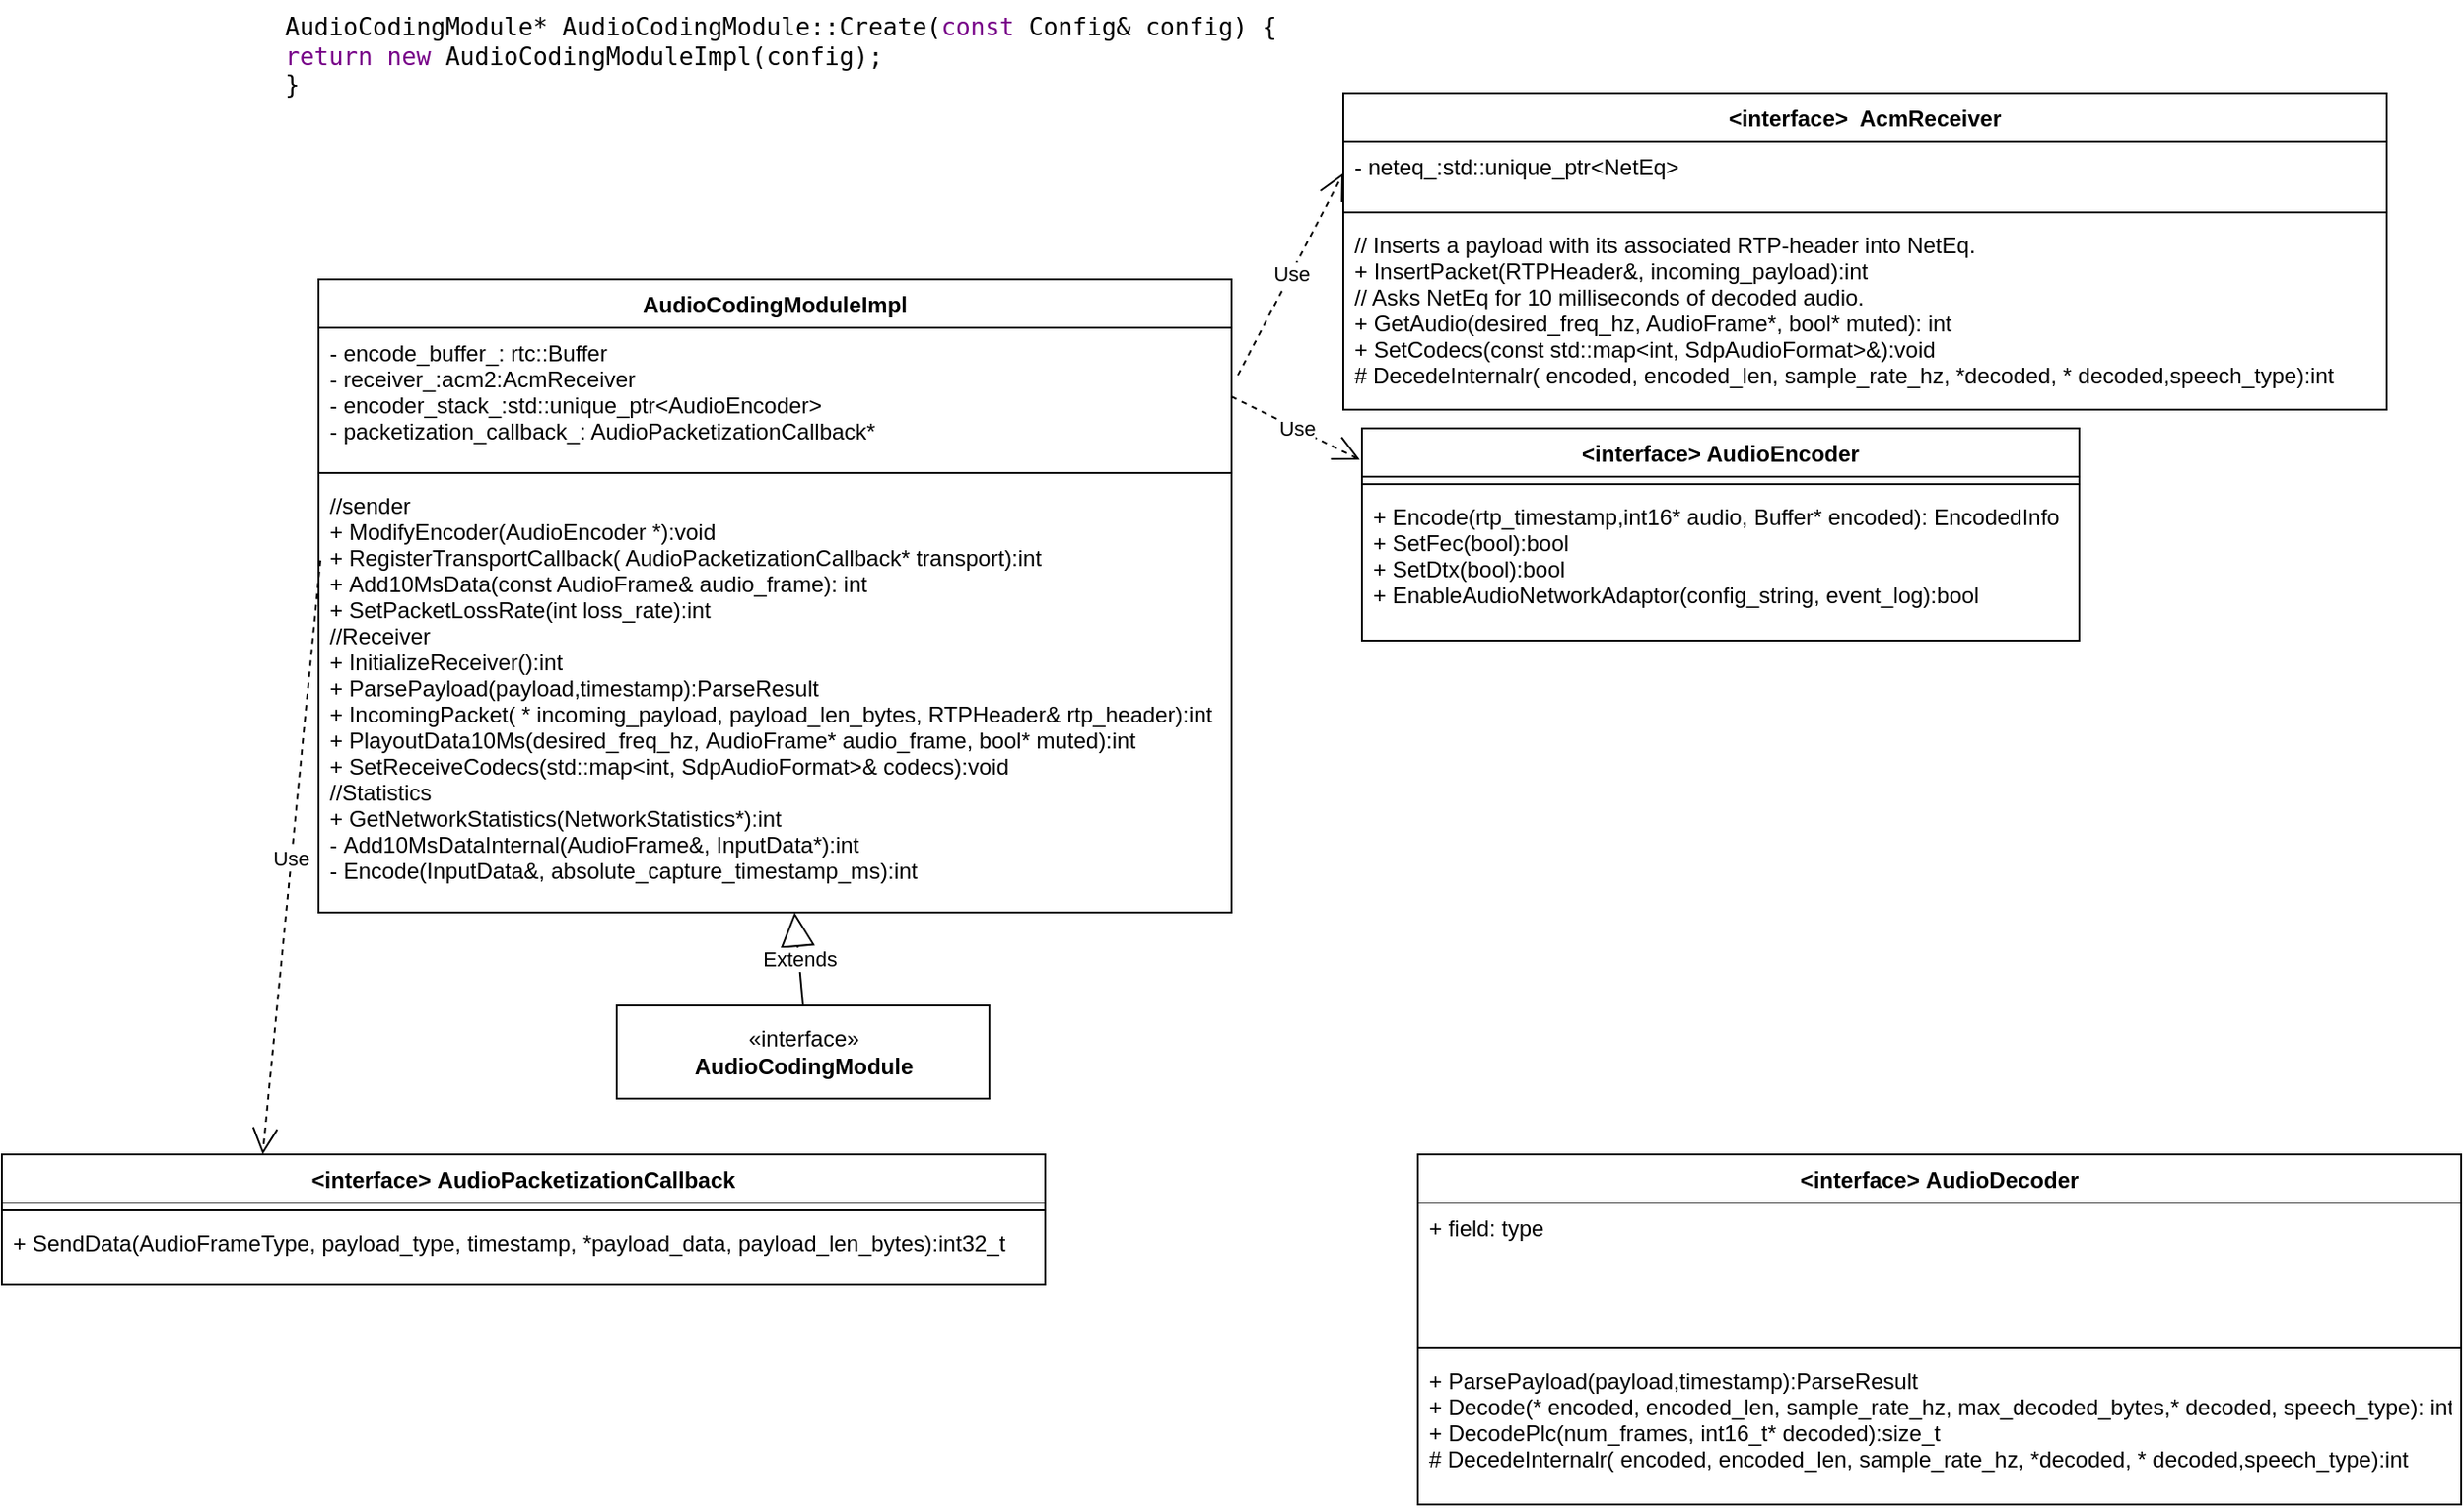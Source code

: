 <mxfile version="20.2.4" type="github">
  <diagram id="__t5j2zCFiW3Rvz2Qufi" name="Page-1">
    <mxGraphModel dx="1848" dy="1682" grid="1" gridSize="10" guides="1" tooltips="1" connect="1" arrows="1" fold="1" page="1" pageScale="1" pageWidth="850" pageHeight="1100" math="0" shadow="0">
      <root>
        <mxCell id="0" />
        <mxCell id="1" parent="0" />
        <mxCell id="_X0fKtTXYEG9xx71EDyo-1" value="&lt;interface&gt; AudioEncoder " style="swimlane;fontStyle=1;align=center;verticalAlign=top;childLayout=stackLayout;horizontal=1;startSize=26;horizontalStack=0;resizeParent=1;resizeParentMax=0;resizeLast=0;collapsible=1;marginBottom=0;" parent="1" vertex="1">
          <mxGeometry x="70" y="-80" width="385" height="114" as="geometry" />
        </mxCell>
        <mxCell id="_X0fKtTXYEG9xx71EDyo-3" value="" style="line;strokeWidth=1;fillColor=none;align=left;verticalAlign=middle;spacingTop=-1;spacingLeft=3;spacingRight=3;rotatable=0;labelPosition=right;points=[];portConstraint=eastwest;" parent="_X0fKtTXYEG9xx71EDyo-1" vertex="1">
          <mxGeometry y="26" width="385" height="8" as="geometry" />
        </mxCell>
        <mxCell id="_X0fKtTXYEG9xx71EDyo-4" value="+ Encode(rtp_timestamp,int16* audio, Buffer* encoded): EncodedInfo&#xa;+ SetFec(bool):bool&#xa;+ SetDtx(bool):bool&#xa;+ EnableAudioNetworkAdaptor(config_string, event_log):bool" style="text;strokeColor=none;fillColor=none;align=left;verticalAlign=top;spacingLeft=4;spacingRight=4;overflow=hidden;rotatable=0;points=[[0,0.5],[1,0.5]];portConstraint=eastwest;" parent="_X0fKtTXYEG9xx71EDyo-1" vertex="1">
          <mxGeometry y="34" width="385" height="80" as="geometry" />
        </mxCell>
        <mxCell id="_X0fKtTXYEG9xx71EDyo-6" value="&lt;interface&gt; AudioDecoder" style="swimlane;fontStyle=1;align=center;verticalAlign=top;childLayout=stackLayout;horizontal=1;startSize=26;horizontalStack=0;resizeParent=1;resizeParentMax=0;resizeLast=0;collapsible=1;marginBottom=0;" parent="1" vertex="1">
          <mxGeometry x="100" y="310" width="560" height="188" as="geometry" />
        </mxCell>
        <mxCell id="_X0fKtTXYEG9xx71EDyo-7" value="+ field: type" style="text;strokeColor=none;fillColor=none;align=left;verticalAlign=top;spacingLeft=4;spacingRight=4;overflow=hidden;rotatable=0;points=[[0,0.5],[1,0.5]];portConstraint=eastwest;" parent="_X0fKtTXYEG9xx71EDyo-6" vertex="1">
          <mxGeometry y="26" width="560" height="74" as="geometry" />
        </mxCell>
        <mxCell id="_X0fKtTXYEG9xx71EDyo-8" value="" style="line;strokeWidth=1;fillColor=none;align=left;verticalAlign=middle;spacingTop=-1;spacingLeft=3;spacingRight=3;rotatable=0;labelPosition=right;points=[];portConstraint=eastwest;" parent="_X0fKtTXYEG9xx71EDyo-6" vertex="1">
          <mxGeometry y="100" width="560" height="8" as="geometry" />
        </mxCell>
        <mxCell id="_X0fKtTXYEG9xx71EDyo-9" value="+ ParsePayload(payload,timestamp):ParseResult&#xa;+ Decode(* encoded, encoded_len, sample_rate_hz, max_decoded_bytes,* decoded, speech_type): int&#xa;+ DecodePlc(num_frames, int16_t* decoded):size_t&#xa;# DecedeInternalr( encoded, encoded_len, sample_rate_hz, *decoded, * decoded,speech_type):int" style="text;strokeColor=none;fillColor=none;align=left;verticalAlign=top;spacingLeft=4;spacingRight=4;overflow=hidden;rotatable=0;points=[[0,0.5],[1,0.5]];portConstraint=eastwest;" parent="_X0fKtTXYEG9xx71EDyo-6" vertex="1">
          <mxGeometry y="108" width="560" height="80" as="geometry" />
        </mxCell>
        <mxCell id="_X0fKtTXYEG9xx71EDyo-14" value="&lt;interface&gt; AudioPacketizationCallback" style="swimlane;fontStyle=1;align=center;verticalAlign=top;childLayout=stackLayout;horizontal=1;startSize=26;horizontalStack=0;resizeParent=1;resizeParentMax=0;resizeLast=0;collapsible=1;marginBottom=0;" parent="1" vertex="1">
          <mxGeometry x="-660" y="310" width="560" height="70" as="geometry" />
        </mxCell>
        <mxCell id="_X0fKtTXYEG9xx71EDyo-16" value="" style="line;strokeWidth=1;fillColor=none;align=left;verticalAlign=middle;spacingTop=-1;spacingLeft=3;spacingRight=3;rotatable=0;labelPosition=right;points=[];portConstraint=eastwest;" parent="_X0fKtTXYEG9xx71EDyo-14" vertex="1">
          <mxGeometry y="26" width="560" height="8" as="geometry" />
        </mxCell>
        <mxCell id="_X0fKtTXYEG9xx71EDyo-17" value="+ SendData(AudioFrameType, payload_type, timestamp, *payload_data, payload_len_bytes):int32_t&#xa;" style="text;strokeColor=none;fillColor=none;align=left;verticalAlign=top;spacingLeft=4;spacingRight=4;overflow=hidden;rotatable=0;points=[[0,0.5],[1,0.5]];portConstraint=eastwest;" parent="_X0fKtTXYEG9xx71EDyo-14" vertex="1">
          <mxGeometry y="34" width="560" height="36" as="geometry" />
        </mxCell>
        <mxCell id="_X0fKtTXYEG9xx71EDyo-18" value="Use" style="endArrow=open;endSize=12;dashed=1;html=1;rounded=0;entryX=0.25;entryY=0;entryDx=0;entryDy=0;exitX=0.002;exitY=0.185;exitDx=0;exitDy=0;exitPerimeter=0;" parent="1" source="4_vkvy376eCyaTvO66Za-4" target="_X0fKtTXYEG9xx71EDyo-14" edge="1">
          <mxGeometry width="160" relative="1" as="geometry">
            <mxPoint x="-493.06" y="305.006" as="sourcePoint" />
            <mxPoint x="-300" y="570" as="targetPoint" />
          </mxGeometry>
        </mxCell>
        <mxCell id="4_vkvy376eCyaTvO66Za-1" value="AudioCodingModuleImpl" style="swimlane;fontStyle=1;align=center;verticalAlign=top;childLayout=stackLayout;horizontal=1;startSize=26;horizontalStack=0;resizeParent=1;resizeParentMax=0;resizeLast=0;collapsible=1;marginBottom=0;" vertex="1" parent="1">
          <mxGeometry x="-490" y="-160" width="490" height="340" as="geometry" />
        </mxCell>
        <mxCell id="4_vkvy376eCyaTvO66Za-2" value="- encode_buffer_: rtc::Buffer&#xa;- receiver_:acm2:AcmReceiver&#xa;- encoder_stack_:std::unique_ptr&lt;AudioEncoder&gt;&#xa;- packetization_callback_: AudioPacketizationCallback*" style="text;strokeColor=none;fillColor=none;align=left;verticalAlign=top;spacingLeft=4;spacingRight=4;overflow=hidden;rotatable=0;points=[[0,0.5],[1,0.5]];portConstraint=eastwest;" vertex="1" parent="4_vkvy376eCyaTvO66Za-1">
          <mxGeometry y="26" width="490" height="74" as="geometry" />
        </mxCell>
        <mxCell id="4_vkvy376eCyaTvO66Za-3" value="" style="line;strokeWidth=1;fillColor=none;align=left;verticalAlign=middle;spacingTop=-1;spacingLeft=3;spacingRight=3;rotatable=0;labelPosition=right;points=[];portConstraint=eastwest;" vertex="1" parent="4_vkvy376eCyaTvO66Za-1">
          <mxGeometry y="100" width="490" height="8" as="geometry" />
        </mxCell>
        <mxCell id="4_vkvy376eCyaTvO66Za-4" value="//sender&#xa;+ ModifyEncoder(AudioEncoder *):void&#xa;+ RegisterTransportCallback( AudioPacketizationCallback* transport):int&#xa;+ Add10MsData(const AudioFrame&amp; audio_frame): int&#xa;+ SetPacketLossRate(int loss_rate):int&#xa;//Receiver&#xa;+ InitializeReceiver():int&#xa;+ ParsePayload(payload,timestamp):ParseResult&#xa;+ IncomingPacket( * incoming_payload, payload_len_bytes, RTPHeader&amp; rtp_header):int&#xa;+ PlayoutData10Ms(desired_freq_hz, AudioFrame* audio_frame, bool* muted):int&#xa;+ SetReceiveCodecs(std::map&lt;int, SdpAudioFormat&gt;&amp; codecs):void&#xa;//Statistics&#xa;+ GetNetworkStatistics(NetworkStatistics*):int&#xa;- Add10MsDataInternal(AudioFrame&amp;, InputData*):int&#xa;- Encode(InputData&amp;, absolute_capture_timestamp_ms):int" style="text;strokeColor=none;fillColor=none;align=left;verticalAlign=top;spacingLeft=4;spacingRight=4;overflow=hidden;rotatable=0;points=[[0,0.5],[1,0.5]];portConstraint=eastwest;" vertex="1" parent="4_vkvy376eCyaTvO66Za-1">
          <mxGeometry y="108" width="490" height="232" as="geometry" />
        </mxCell>
        <mxCell id="4_vkvy376eCyaTvO66Za-5" value="«interface»&lt;br&gt;&lt;span style=&quot;font-weight: 700;&quot;&gt;AudioCodingModule&lt;/span&gt;" style="html=1;" vertex="1" parent="1">
          <mxGeometry x="-330" y="230" width="200" height="50" as="geometry" />
        </mxCell>
        <mxCell id="4_vkvy376eCyaTvO66Za-7" value="Extends" style="endArrow=block;endSize=16;endFill=0;html=1;rounded=0;exitX=0.5;exitY=0;exitDx=0;exitDy=0;" edge="1" parent="1" source="4_vkvy376eCyaTvO66Za-5" target="4_vkvy376eCyaTvO66Za-4">
          <mxGeometry width="160" relative="1" as="geometry">
            <mxPoint x="-290" y="100" as="sourcePoint" />
            <mxPoint x="-130" y="100" as="targetPoint" />
          </mxGeometry>
        </mxCell>
        <mxCell id="4_vkvy376eCyaTvO66Za-8" value="Use" style="endArrow=open;endSize=12;dashed=1;html=1;rounded=0;exitX=1;exitY=0.5;exitDx=0;exitDy=0;entryX=-0.003;entryY=0.148;entryDx=0;entryDy=0;entryPerimeter=0;" edge="1" parent="1" source="4_vkvy376eCyaTvO66Za-2" target="_X0fKtTXYEG9xx71EDyo-1">
          <mxGeometry width="160" relative="1" as="geometry">
            <mxPoint x="-478.98" y="0.92" as="sourcePoint" />
            <mxPoint x="240" y="-100" as="targetPoint" />
          </mxGeometry>
        </mxCell>
        <mxCell id="4_vkvy376eCyaTvO66Za-9" value="&lt;meta charset=&quot;utf-8&quot;&gt;&lt;div style=&quot;margin: 0px; padding: 0px; box-sizing: border-box; border-color: var(--border); color: rgb(0, 0, 0); font-family: monospace; font-size: medium; font-style: normal; font-variant-ligatures: normal; font-variant-caps: normal; font-weight: 400; letter-spacing: normal; orphans: 2; text-align: start; text-indent: 0px; text-transform: none; widows: 2; word-spacing: 0px; -webkit-text-stroke-width: 0px; background-color: rgb(255, 255, 255); text-decoration-thickness: initial; text-decoration-style: initial; text-decoration-color: initial;&quot; data-line-number=&quot;632&quot;&gt;&lt;a style=&quot;margin: 0px; padding: 0px; box-sizing: border-box; border-color: var(--border); color: inherit; text-decoration: none;&quot; data-key=&quot;812&quot; href=&quot;https://source.chromium.org/chromium/chromium/src/+/main:third_party/webrtc/modules/audio_coding/include/audio_coding_module.h;drc=76379e9fb5dea073e8f836bc8eebfdb3ebc58748;l=62&quot; class=&quot;semantic-decoration&quot;&gt;AudioCodingModule&lt;/a&gt;* &lt;a style=&quot;margin: 0px; padding: 0px; box-sizing: border-box; border-color: var(--border); color: inherit; text-decoration: none;&quot; data-key=&quot;813&quot; href=&quot;https://source.chromium.org/chromium/chromium/src/+/main:third_party/webrtc/modules/audio_coding/include/audio_coding_module.h;drc=76379e9fb5dea073e8f836bc8eebfdb3ebc58748;l=62&quot; class=&quot;semantic-decoration&quot;&gt;AudioCodingModule&lt;/a&gt;::&lt;a style=&quot;margin: 0px; padding: 0px; box-sizing: border-box; border-color: var(--border); color: inherit; text-decoration: none;&quot; data-key=&quot;814&quot; href=&quot;https://source.chromium.org/chromium/chromium/src/+/main:third_party/webrtc/modules/audio_coding/acm2/audio_coding_module.cc;bpv=1;bpt=1;l=633?gsn=Create&amp;amp;gs=kythe%3A%2F%2Fchromium.googlesource.com%2Fchromium%2Fsrc%3Flang%3Dc%252B%252B%3Fpath%3Dthird_party%2Fwebrtc%2Fmodules%2Faudio_coding%2Finclude%2Faudio_coding_module.h%23F8fGJ2MseK1wsZq0QnyrMok6Rql_pZHuTZtGzEwraoM&amp;amp;gs=kythe%3A%2F%2Fchromium.googlesource.com%2Fchromium%2Fsrc%3Flang%3Dc%252B%252B%3Fpath%3Dthird_party%2Fwebrtc%2Fmodules%2Faudio_coding%2Facm2%2Faudio_coding_module.cc%23nBngZtx-QH05G2UzwvxuWPYd8BjfpdEklOp6wA-rYJo&quot; class=&quot;semantic-decoration&quot;&gt;Create&lt;/a&gt;(&lt;span style=&quot;margin: 0px; padding: 0px; box-sizing: border-box; border-color: var(--border); color: rgb(119, 0, 136);&quot; class=&quot;cm-keyword&quot;&gt;const&lt;/span&gt; &lt;a style=&quot;margin: 0px; padding: 0px; box-sizing: border-box; border-color: var(--border); color: inherit; text-decoration: none;&quot; data-key=&quot;815&quot; href=&quot;https://source.chromium.org/chromium/chromium/src/+/main:third_party/webrtc/modules/audio_coding/include/audio_coding_module.h;drc=76379e9fb5dea073e8f836bc8eebfdb3ebc58748;l=67&quot; class=&quot;semantic-decoration&quot;&gt;Config&lt;/a&gt;&amp;amp; &lt;a style=&quot;margin: 0px; padding: 0px; box-sizing: border-box; border-color: var(--border); color: inherit; text-decoration: none;&quot; data-key=&quot;816&quot; href=&quot;https://source.chromium.org/chromium/chromium/src/+/main:third_party/webrtc/modules/audio_coding/acm2/audio_coding_module.cc;bpv=1;bpt=1;l=633?gsn=config&amp;amp;gs=kythe%3A%2F%2Fchromium.googlesource.com%2Fchromium%2Fsrc%3Flang%3Dc%252B%252B%3Fpath%3Dthird_party%2Fwebrtc%2Fmodules%2Faudio_coding%2Facm2%2Faudio_coding_module.cc%23T8fj958GVJ9NlKvX4RsOz5sP8joxjSWpIcE_AKRXaZc&quot; class=&quot;semantic-decoration&quot;&gt;config&lt;/a&gt;) {&#xa;&lt;/div&gt;&lt;div style=&quot;margin: 0px; padding: 0px; box-sizing: border-box; border-color: var(--border); color: rgb(0, 0, 0); font-family: monospace; font-size: medium; font-style: normal; font-variant-ligatures: normal; font-variant-caps: normal; font-weight: 400; letter-spacing: normal; orphans: 2; text-align: start; text-indent: 0px; text-transform: none; widows: 2; word-spacing: 0px; -webkit-text-stroke-width: 0px; background-color: rgb(255, 255, 255); text-decoration-thickness: initial; text-decoration-style: initial; text-decoration-color: initial;&quot; data-line-number=&quot;633&quot;&gt;  &lt;span style=&quot;margin: 0px; padding: 0px; box-sizing: border-box; border-color: var(--border); color: rgb(119, 0, 136);&quot; class=&quot;cm-keyword&quot;&gt;return&lt;/span&gt; &lt;a style=&quot;margin: 0px; padding: 0px; box-sizing: border-box; border-color: var(--border); color: inherit; text-decoration: none;&quot; data-key=&quot;817&quot; href=&quot;https://source.chromium.org/chromium/chromium/src/+/main:third_party/webrtc/modules/audio_coding/acm2/audio_coding_module.cc;bpv=1;bpt=1;l=634?gsn=new&amp;amp;gs=kythe%3A%2F%2Fchromium.googlesource.com%2Fchromium%2Fsrc%3Flang%3Dc%252B%252B%3Fpath%3Dbuildtools%2Fthird_party%2Flibc%252B%252B%2Ftrunk%2Finclude%2Fnew%23kUFs2E7a-jTML_oS2d9v8jmuoQdyoppxUDAiKhZxcj4&amp;amp;gs=kythe%3A%2F%2Fchromium.googlesource.com%2Fchromium%2Fsrc%3Flang%3Dc%252B%252B%3Fpath%3Dvs_files%2F1023ce2e82%2FVC%2FTools%2FMSVC%2F14.29.301%2Finclude%2Fvcruntime_new.h%3Froot%3Dthird_party%2Fdepot_tools%2Fwin_toolchain%23N0r7npL2ZCodSO1kizE9t0r4j51BspoDCOxX3RkWIEo&quot; class=&quot;semantic-decoration&quot;&gt;&lt;span style=&quot;margin: 0px; padding: 0px; box-sizing: border-box; border-color: var(--border); color: rgb(119, 0, 136);&quot; class=&quot;cm-keyword&quot;&gt;new&lt;/span&gt;&lt;/a&gt; &lt;a style=&quot;margin: 0px; padding: 0px; box-sizing: border-box; border-color: var(--border); color: inherit; text-decoration: none;&quot; data-key=&quot;818&quot; href=&quot;https://source.chromium.org/chromium/chromium/src/+/main:third_party/webrtc/modules/audio_coding/acm2/audio_coding_module.cc;drc=76379e9fb5dea073e8f836bc8eebfdb3ebc58748;l=209&quot; class=&quot;semantic-decoration&quot;&gt;AudioCodingModuleImpl&lt;/a&gt;(&lt;a style=&quot;margin: 0px; padding: 0px; box-sizing: border-box; border-color: var(--border); color: inherit; text-decoration: none;&quot; data-key=&quot;819&quot; href=&quot;https://source.chromium.org/chromium/chromium/src/+/main:third_party/webrtc/modules/audio_coding/acm2/audio_coding_module.cc;drc=76379e9fb5dea073e8f836bc8eebfdb3ebc58748;l=633&quot; class=&quot;semantic-decoration&quot;&gt;config&lt;/a&gt;);&#xa;&lt;/div&gt;&lt;div style=&quot;margin: 0px; padding: 0px; box-sizing: border-box; border-color: var(--border); color: rgb(0, 0, 0); font-family: monospace; font-size: medium; font-style: normal; font-variant-ligatures: normal; font-variant-caps: normal; font-weight: 400; letter-spacing: normal; orphans: 2; text-align: start; text-indent: 0px; text-transform: none; widows: 2; word-spacing: 0px; -webkit-text-stroke-width: 0px; background-color: rgb(255, 255, 255); text-decoration-thickness: initial; text-decoration-style: initial; text-decoration-color: initial;&quot; data-line-number=&quot;634&quot;&gt;}&lt;/div&gt;" style="text;whiteSpace=wrap;html=1;" vertex="1" parent="1">
          <mxGeometry x="-510" y="-310" width="560" height="90" as="geometry" />
        </mxCell>
        <mxCell id="4_vkvy376eCyaTvO66Za-10" value="&lt;interface&gt;  AcmReceiver" style="swimlane;fontStyle=1;align=center;verticalAlign=top;childLayout=stackLayout;horizontal=1;startSize=26;horizontalStack=0;resizeParent=1;resizeParentMax=0;resizeLast=0;collapsible=1;marginBottom=0;" vertex="1" parent="1">
          <mxGeometry x="60" y="-260" width="560" height="170" as="geometry" />
        </mxCell>
        <mxCell id="4_vkvy376eCyaTvO66Za-11" value="- neteq_:std::unique_ptr&lt;NetEq&gt;" style="text;strokeColor=none;fillColor=none;align=left;verticalAlign=top;spacingLeft=4;spacingRight=4;overflow=hidden;rotatable=0;points=[[0,0.5],[1,0.5]];portConstraint=eastwest;" vertex="1" parent="4_vkvy376eCyaTvO66Za-10">
          <mxGeometry y="26" width="560" height="34" as="geometry" />
        </mxCell>
        <mxCell id="4_vkvy376eCyaTvO66Za-12" value="" style="line;strokeWidth=1;fillColor=none;align=left;verticalAlign=middle;spacingTop=-1;spacingLeft=3;spacingRight=3;rotatable=0;labelPosition=right;points=[];portConstraint=eastwest;" vertex="1" parent="4_vkvy376eCyaTvO66Za-10">
          <mxGeometry y="60" width="560" height="8" as="geometry" />
        </mxCell>
        <mxCell id="4_vkvy376eCyaTvO66Za-13" value="// Inserts a payload with its associated RTP-header into NetEq.&#xa;+ InsertPacket(RTPHeader&amp;, incoming_payload):int&#xa;// Asks NetEq for 10 milliseconds of decoded audio.&#xa;+ GetAudio(desired_freq_hz, AudioFrame*, bool* muted): int&#xa;+ SetCodecs(const std::map&lt;int, SdpAudioFormat&gt;&amp;):void&#xa;# DecedeInternalr( encoded, encoded_len, sample_rate_hz, *decoded, * decoded,speech_type):int" style="text;strokeColor=none;fillColor=none;align=left;verticalAlign=top;spacingLeft=4;spacingRight=4;overflow=hidden;rotatable=0;points=[[0,0.5],[1,0.5]];portConstraint=eastwest;" vertex="1" parent="4_vkvy376eCyaTvO66Za-10">
          <mxGeometry y="68" width="560" height="102" as="geometry" />
        </mxCell>
        <mxCell id="4_vkvy376eCyaTvO66Za-14" value="Use" style="endArrow=open;endSize=12;dashed=1;html=1;rounded=0;exitX=1.007;exitY=0.344;exitDx=0;exitDy=0;entryX=0;entryY=0.5;entryDx=0;entryDy=0;exitPerimeter=0;" edge="1" parent="1" source="4_vkvy376eCyaTvO66Za-2" target="4_vkvy376eCyaTvO66Za-11">
          <mxGeometry width="160" relative="1" as="geometry">
            <mxPoint x="10" y="-87" as="sourcePoint" />
            <mxPoint x="78.845" y="-53.128" as="targetPoint" />
          </mxGeometry>
        </mxCell>
      </root>
    </mxGraphModel>
  </diagram>
</mxfile>
